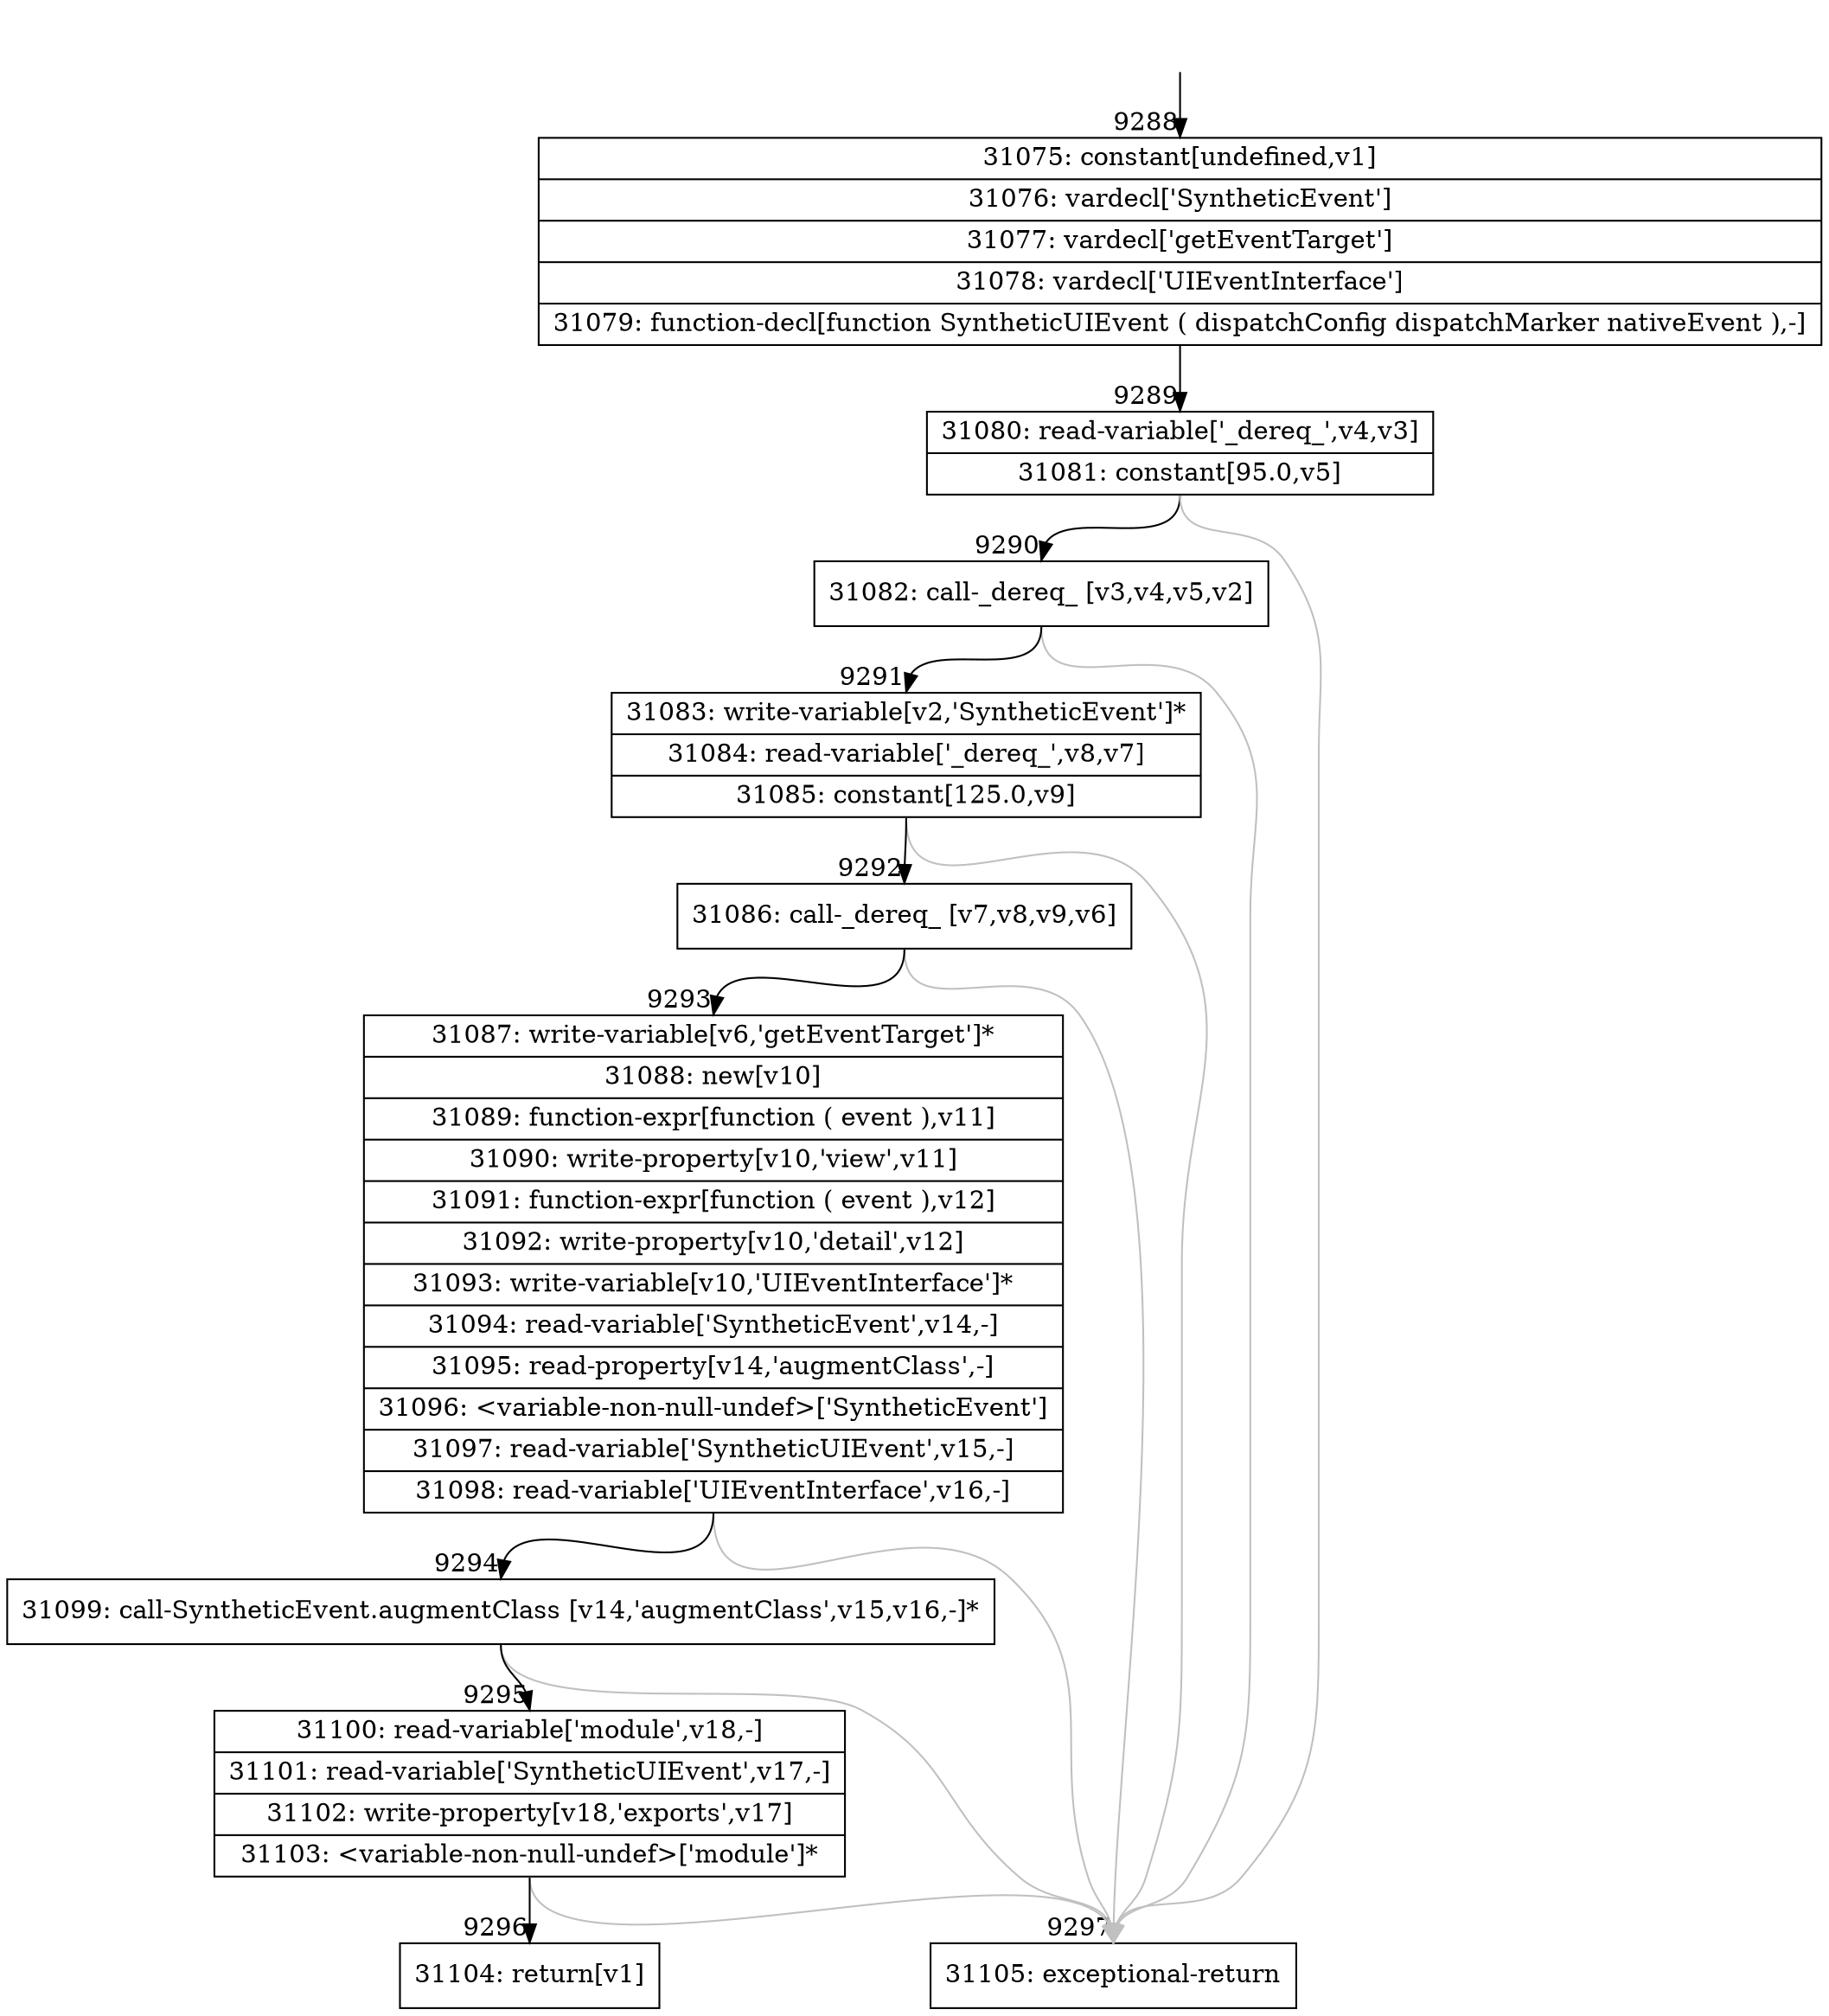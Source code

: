 digraph {
rankdir="TD"
BB_entry678[shape=none,label=""];
BB_entry678 -> BB9288 [tailport=s, headport=n, headlabel="    9288"]
BB9288 [shape=record label="{31075: constant[undefined,v1]|31076: vardecl['SyntheticEvent']|31077: vardecl['getEventTarget']|31078: vardecl['UIEventInterface']|31079: function-decl[function SyntheticUIEvent ( dispatchConfig dispatchMarker nativeEvent ),-]}" ] 
BB9288 -> BB9289 [tailport=s, headport=n, headlabel="      9289"]
BB9289 [shape=record label="{31080: read-variable['_dereq_',v4,v3]|31081: constant[95.0,v5]}" ] 
BB9289 -> BB9290 [tailport=s, headport=n, headlabel="      9290"]
BB9289 -> BB9297 [tailport=s, headport=n, color=gray, headlabel="      9297"]
BB9290 [shape=record label="{31082: call-_dereq_ [v3,v4,v5,v2]}" ] 
BB9290 -> BB9291 [tailport=s, headport=n, headlabel="      9291"]
BB9290 -> BB9297 [tailport=s, headport=n, color=gray]
BB9291 [shape=record label="{31083: write-variable[v2,'SyntheticEvent']*|31084: read-variable['_dereq_',v8,v7]|31085: constant[125.0,v9]}" ] 
BB9291 -> BB9292 [tailport=s, headport=n, headlabel="      9292"]
BB9291 -> BB9297 [tailport=s, headport=n, color=gray]
BB9292 [shape=record label="{31086: call-_dereq_ [v7,v8,v9,v6]}" ] 
BB9292 -> BB9293 [tailport=s, headport=n, headlabel="      9293"]
BB9292 -> BB9297 [tailport=s, headport=n, color=gray]
BB9293 [shape=record label="{31087: write-variable[v6,'getEventTarget']*|31088: new[v10]|31089: function-expr[function ( event ),v11]|31090: write-property[v10,'view',v11]|31091: function-expr[function ( event ),v12]|31092: write-property[v10,'detail',v12]|31093: write-variable[v10,'UIEventInterface']*|31094: read-variable['SyntheticEvent',v14,-]|31095: read-property[v14,'augmentClass',-]|31096: \<variable-non-null-undef\>['SyntheticEvent']|31097: read-variable['SyntheticUIEvent',v15,-]|31098: read-variable['UIEventInterface',v16,-]}" ] 
BB9293 -> BB9294 [tailport=s, headport=n, headlabel="      9294"]
BB9293 -> BB9297 [tailport=s, headport=n, color=gray]
BB9294 [shape=record label="{31099: call-SyntheticEvent.augmentClass [v14,'augmentClass',v15,v16,-]*}" ] 
BB9294 -> BB9295 [tailport=s, headport=n, headlabel="      9295"]
BB9294 -> BB9297 [tailport=s, headport=n, color=gray]
BB9295 [shape=record label="{31100: read-variable['module',v18,-]|31101: read-variable['SyntheticUIEvent',v17,-]|31102: write-property[v18,'exports',v17]|31103: \<variable-non-null-undef\>['module']*}" ] 
BB9295 -> BB9296 [tailport=s, headport=n, headlabel="      9296"]
BB9295 -> BB9297 [tailport=s, headport=n, color=gray]
BB9296 [shape=record label="{31104: return[v1]}" ] 
BB9297 [shape=record label="{31105: exceptional-return}" ] 
//#$~ 16448
}
